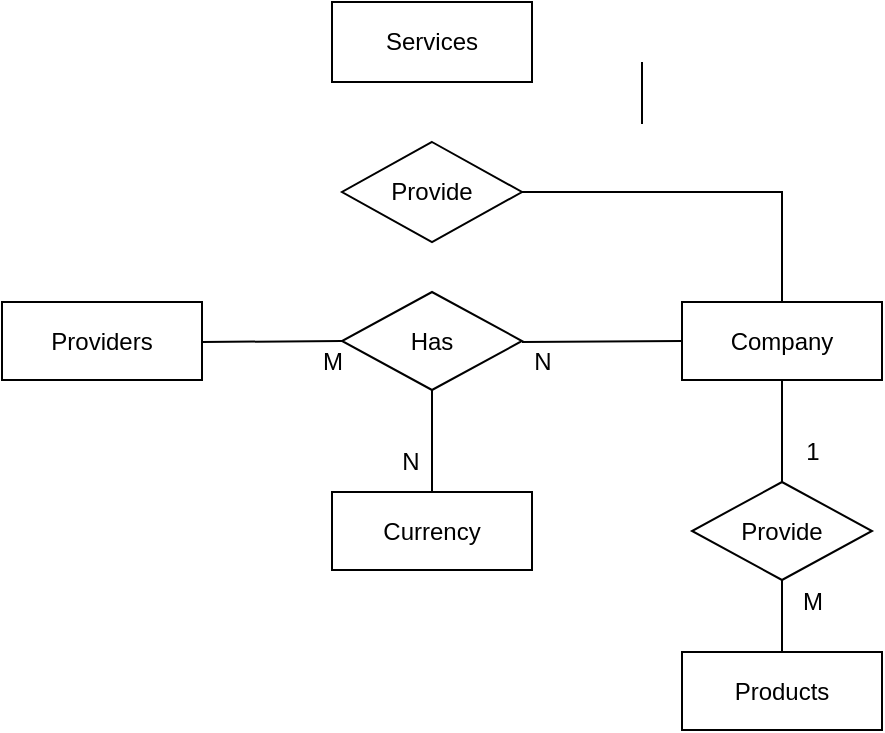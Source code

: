 <mxfile version="22.1.18" type="github">
  <diagram name="Page-1" id="MQoAxCMN1dyDrvUFQY02">
    <mxGraphModel dx="1434" dy="780" grid="1" gridSize="10" guides="1" tooltips="1" connect="1" arrows="1" fold="1" page="1" pageScale="1" pageWidth="827" pageHeight="1169" math="0" shadow="0">
      <root>
        <mxCell id="0" />
        <mxCell id="1" parent="0" />
        <mxCell id="Y9K2NSaydYY9bkMwLfk--1" value="Company" style="whiteSpace=wrap;html=1;align=center;" parent="1" vertex="1">
          <mxGeometry x="550" y="180" width="100" height="39" as="geometry" />
        </mxCell>
        <mxCell id="Y9K2NSaydYY9bkMwLfk--2" value="Providers" style="whiteSpace=wrap;html=1;align=center;" parent="1" vertex="1">
          <mxGeometry x="210" y="180" width="100" height="39" as="geometry" />
        </mxCell>
        <mxCell id="Y9K2NSaydYY9bkMwLfk--3" value="Has" style="shape=rhombus;perimeter=rhombusPerimeter;whiteSpace=wrap;html=1;align=center;" parent="1" vertex="1">
          <mxGeometry x="380" y="175" width="90" height="49" as="geometry" />
        </mxCell>
        <mxCell id="Y9K2NSaydYY9bkMwLfk--4" value="" style="endArrow=none;html=1;rounded=0;" parent="1" edge="1">
          <mxGeometry relative="1" as="geometry">
            <mxPoint x="470" y="200" as="sourcePoint" />
            <mxPoint x="550" y="199.5" as="targetPoint" />
          </mxGeometry>
        </mxCell>
        <mxCell id="Y9K2NSaydYY9bkMwLfk--5" value="" style="endArrow=none;html=1;rounded=0;" parent="1" edge="1">
          <mxGeometry relative="1" as="geometry">
            <mxPoint x="310" y="200" as="sourcePoint" />
            <mxPoint x="380" y="199.5" as="targetPoint" />
          </mxGeometry>
        </mxCell>
        <mxCell id="Y9K2NSaydYY9bkMwLfk--6" value="N" style="text;html=1;align=center;verticalAlign=middle;resizable=0;points=[];autosize=1;strokeColor=none;fillColor=none;" parent="1" vertex="1">
          <mxGeometry x="465" y="195" width="30" height="30" as="geometry" />
        </mxCell>
        <mxCell id="Y9K2NSaydYY9bkMwLfk--7" value="M" style="text;html=1;align=center;verticalAlign=middle;resizable=0;points=[];autosize=1;strokeColor=none;fillColor=none;" parent="1" vertex="1">
          <mxGeometry x="360" y="195" width="30" height="30" as="geometry" />
        </mxCell>
        <mxCell id="Y9K2NSaydYY9bkMwLfk--8" value="Products" style="whiteSpace=wrap;html=1;align=center;" parent="1" vertex="1">
          <mxGeometry x="550" y="355" width="100" height="39" as="geometry" />
        </mxCell>
        <mxCell id="Y9K2NSaydYY9bkMwLfk--9" value="Currency" style="whiteSpace=wrap;html=1;align=center;" parent="1" vertex="1">
          <mxGeometry x="375" y="275" width="100" height="39" as="geometry" />
        </mxCell>
        <mxCell id="Y9K2NSaydYY9bkMwLfk--11" value="" style="endArrow=none;html=1;rounded=0;exitX=0.5;exitY=1;exitDx=0;exitDy=0;entryX=0.5;entryY=0;entryDx=0;entryDy=0;" parent="1" source="Y9K2NSaydYY9bkMwLfk--3" target="Y9K2NSaydYY9bkMwLfk--9" edge="1">
          <mxGeometry relative="1" as="geometry">
            <mxPoint x="395" y="245.5" as="sourcePoint" />
            <mxPoint x="465" y="245" as="targetPoint" />
          </mxGeometry>
        </mxCell>
        <mxCell id="Y9K2NSaydYY9bkMwLfk--14" value="" style="endArrow=none;html=1;rounded=0;entryX=0.5;entryY=1;entryDx=0;entryDy=0;exitX=0.5;exitY=0;exitDx=0;exitDy=0;" parent="1" source="Y9K2NSaydYY9bkMwLfk--8" target="Y9K2NSaydYY9bkMwLfk--16" edge="1">
          <mxGeometry relative="1" as="geometry">
            <mxPoint x="574.5" y="335.5" as="sourcePoint" />
            <mxPoint x="615.5" y="335" as="targetPoint" />
          </mxGeometry>
        </mxCell>
        <mxCell id="Y9K2NSaydYY9bkMwLfk--15" value="N" style="text;html=1;align=center;verticalAlign=middle;resizable=0;points=[];autosize=1;strokeColor=none;fillColor=none;" parent="1" vertex="1">
          <mxGeometry x="399" y="245" width="30" height="30" as="geometry" />
        </mxCell>
        <mxCell id="Y9K2NSaydYY9bkMwLfk--16" value="Provide" style="shape=rhombus;perimeter=rhombusPerimeter;whiteSpace=wrap;html=1;align=center;" parent="1" vertex="1">
          <mxGeometry x="555" y="270" width="90" height="49" as="geometry" />
        </mxCell>
        <mxCell id="Y9K2NSaydYY9bkMwLfk--17" value="" style="endArrow=none;html=1;rounded=0;entryX=0.5;entryY=1;entryDx=0;entryDy=0;exitX=0.5;exitY=0;exitDx=0;exitDy=0;" parent="1" source="Y9K2NSaydYY9bkMwLfk--16" target="Y9K2NSaydYY9bkMwLfk--1" edge="1">
          <mxGeometry relative="1" as="geometry">
            <mxPoint x="540" y="235.5" as="sourcePoint" />
            <mxPoint x="610" y="235" as="targetPoint" />
          </mxGeometry>
        </mxCell>
        <mxCell id="Y9K2NSaydYY9bkMwLfk--19" value="M" style="text;html=1;align=center;verticalAlign=middle;resizable=0;points=[];autosize=1;strokeColor=none;fillColor=none;" parent="1" vertex="1">
          <mxGeometry x="600" y="315" width="30" height="30" as="geometry" />
        </mxCell>
        <mxCell id="Y9K2NSaydYY9bkMwLfk--20" value="1" style="text;html=1;align=center;verticalAlign=middle;resizable=0;points=[];autosize=1;strokeColor=none;fillColor=none;" parent="1" vertex="1">
          <mxGeometry x="600" y="240" width="30" height="30" as="geometry" />
        </mxCell>
        <mxCell id="Y9K2NSaydYY9bkMwLfk--21" value="Services" style="whiteSpace=wrap;html=1;align=center;" parent="1" vertex="1">
          <mxGeometry x="375" y="30" width="100" height="40" as="geometry" />
        </mxCell>
        <mxCell id="Y9K2NSaydYY9bkMwLfk--22" value="Provide" style="shape=rhombus;perimeter=rhombusPerimeter;whiteSpace=wrap;html=1;align=center;" parent="1" vertex="1">
          <mxGeometry x="380" y="100" width="90" height="50" as="geometry" />
        </mxCell>
        <mxCell id="Y9K2NSaydYY9bkMwLfk--24" value="" style="endArrow=none;html=1;rounded=0;entryX=0.5;entryY=0;entryDx=0;entryDy=0;edgeStyle=elbowEdgeStyle;elbow=vertical;exitX=1;exitY=0.5;exitDx=0;exitDy=0;" parent="1" source="Y9K2NSaydYY9bkMwLfk--22" target="Y9K2NSaydYY9bkMwLfk--1" edge="1">
          <mxGeometry relative="1" as="geometry">
            <mxPoint x="600" y="120" as="sourcePoint" />
            <mxPoint x="750" y="140" as="targetPoint" />
            <Array as="points">
              <mxPoint x="550" y="125" />
            </Array>
          </mxGeometry>
        </mxCell>
        <mxCell id="Y9K2NSaydYY9bkMwLfk--26" value="" style="endArrow=none;html=1;rounded=0;exitX=0.5;exitY=0;exitDx=0;exitDy=0;" parent="1" edge="1">
          <mxGeometry relative="1" as="geometry">
            <mxPoint x="530" y="91" as="sourcePoint" />
            <mxPoint x="530" y="60" as="targetPoint" />
          </mxGeometry>
        </mxCell>
      </root>
    </mxGraphModel>
  </diagram>
</mxfile>
